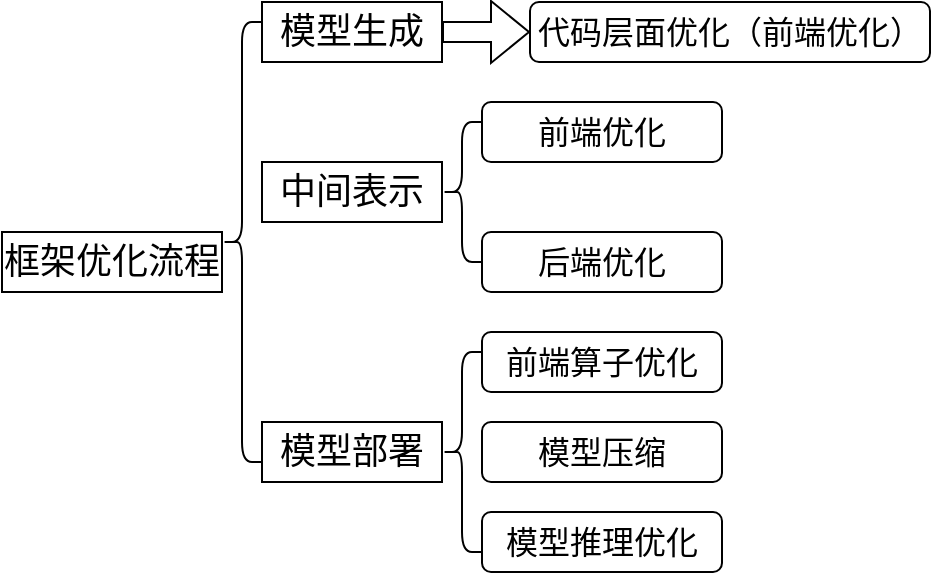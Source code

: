 <mxfile version="24.7.5">
  <diagram name="第 1 页" id="1XnFlSZsCdxtnfR2chRb">
    <mxGraphModel dx="1036" dy="606" grid="1" gridSize="10" guides="1" tooltips="1" connect="1" arrows="1" fold="1" page="1" pageScale="1" pageWidth="827" pageHeight="1169" math="0" shadow="0">
      <root>
        <mxCell id="0" />
        <mxCell id="1" parent="0" />
        <mxCell id="9iA0qpDQGOu_Q7CoGsK--1" value="&lt;span style=&quot;font-size: 18px;&quot;&gt;框架优化流程&lt;/span&gt;" style="rounded=0;whiteSpace=wrap;html=1;" vertex="1" parent="1">
          <mxGeometry x="50" y="375" width="110" height="30" as="geometry" />
        </mxCell>
        <mxCell id="9iA0qpDQGOu_Q7CoGsK--2" value="" style="shape=curlyBracket;whiteSpace=wrap;html=1;rounded=1;labelPosition=left;verticalLabelPosition=middle;align=right;verticalAlign=middle;" vertex="1" parent="1">
          <mxGeometry x="160" y="270" width="20" height="220" as="geometry" />
        </mxCell>
        <mxCell id="9iA0qpDQGOu_Q7CoGsK--3" value="&lt;span style=&quot;font-size: 18px;&quot;&gt;模型生成&lt;/span&gt;" style="rounded=0;whiteSpace=wrap;html=1;" vertex="1" parent="1">
          <mxGeometry x="180" y="260" width="90" height="30" as="geometry" />
        </mxCell>
        <mxCell id="9iA0qpDQGOu_Q7CoGsK--4" value="" style="shape=flexArrow;endArrow=classic;html=1;rounded=0;exitX=1;exitY=0.5;exitDx=0;exitDy=0;entryX=0;entryY=0.5;entryDx=0;entryDy=0;" edge="1" parent="1" source="9iA0qpDQGOu_Q7CoGsK--3" target="9iA0qpDQGOu_Q7CoGsK--5">
          <mxGeometry width="50" height="50" relative="1" as="geometry">
            <mxPoint x="290" y="270" as="sourcePoint" />
            <mxPoint x="340" y="220" as="targetPoint" />
          </mxGeometry>
        </mxCell>
        <mxCell id="9iA0qpDQGOu_Q7CoGsK--5" value="&lt;font style=&quot;font-size: 16px;&quot;&gt;代码层面优化（前端优化）&lt;/font&gt;" style="rounded=1;whiteSpace=wrap;html=1;" vertex="1" parent="1">
          <mxGeometry x="314" y="260" width="200" height="30" as="geometry" />
        </mxCell>
        <mxCell id="9iA0qpDQGOu_Q7CoGsK--6" value="&lt;span style=&quot;font-size: 18px;&quot;&gt;中间表示&lt;/span&gt;" style="rounded=0;whiteSpace=wrap;html=1;" vertex="1" parent="1">
          <mxGeometry x="180" y="340" width="90" height="30" as="geometry" />
        </mxCell>
        <mxCell id="9iA0qpDQGOu_Q7CoGsK--8" value="&lt;font style=&quot;font-size: 16px;&quot;&gt;前端优化&lt;/font&gt;" style="rounded=1;whiteSpace=wrap;html=1;" vertex="1" parent="1">
          <mxGeometry x="290" y="310" width="120" height="30" as="geometry" />
        </mxCell>
        <mxCell id="9iA0qpDQGOu_Q7CoGsK--9" value="" style="shape=curlyBracket;whiteSpace=wrap;html=1;rounded=1;labelPosition=left;verticalLabelPosition=middle;align=right;verticalAlign=middle;" vertex="1" parent="1">
          <mxGeometry x="270" y="320" width="20" height="70" as="geometry" />
        </mxCell>
        <mxCell id="9iA0qpDQGOu_Q7CoGsK--10" value="&lt;font style=&quot;font-size: 16px;&quot;&gt;后端优化&lt;/font&gt;" style="rounded=1;whiteSpace=wrap;html=1;" vertex="1" parent="1">
          <mxGeometry x="290" y="375" width="120" height="30" as="geometry" />
        </mxCell>
        <mxCell id="9iA0qpDQGOu_Q7CoGsK--12" value="&lt;span style=&quot;font-size: 18px;&quot;&gt;模型部署&lt;/span&gt;" style="rounded=0;whiteSpace=wrap;html=1;" vertex="1" parent="1">
          <mxGeometry x="180" y="470" width="90" height="30" as="geometry" />
        </mxCell>
        <mxCell id="9iA0qpDQGOu_Q7CoGsK--13" value="&lt;font style=&quot;font-size: 16px;&quot;&gt;前端算子优化&lt;/font&gt;" style="rounded=1;whiteSpace=wrap;html=1;" vertex="1" parent="1">
          <mxGeometry x="290" y="425" width="120" height="30" as="geometry" />
        </mxCell>
        <mxCell id="9iA0qpDQGOu_Q7CoGsK--14" value="" style="shape=curlyBracket;whiteSpace=wrap;html=1;rounded=1;labelPosition=left;verticalLabelPosition=middle;align=right;verticalAlign=middle;" vertex="1" parent="1">
          <mxGeometry x="270" y="435" width="20" height="100" as="geometry" />
        </mxCell>
        <mxCell id="9iA0qpDQGOu_Q7CoGsK--15" value="&lt;font style=&quot;font-size: 16px;&quot;&gt;模型推理优化&lt;/font&gt;" style="rounded=1;whiteSpace=wrap;html=1;" vertex="1" parent="1">
          <mxGeometry x="290" y="515" width="120" height="30" as="geometry" />
        </mxCell>
        <mxCell id="9iA0qpDQGOu_Q7CoGsK--16" value="&lt;font style=&quot;font-size: 16px;&quot;&gt;模型压缩&lt;/font&gt;" style="rounded=1;whiteSpace=wrap;html=1;" vertex="1" parent="1">
          <mxGeometry x="290" y="470" width="120" height="30" as="geometry" />
        </mxCell>
      </root>
    </mxGraphModel>
  </diagram>
</mxfile>
